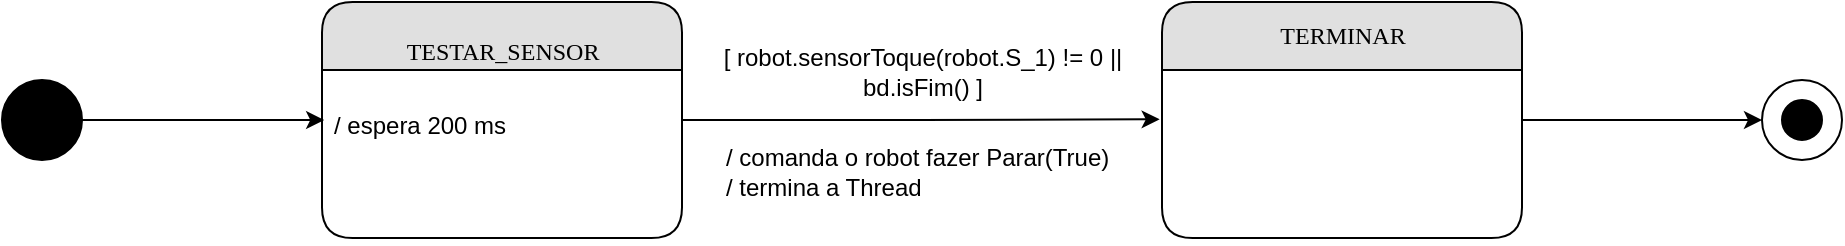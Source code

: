 <mxfile version="12.4.3" type="device" pages="1"><diagram name="Page-1" id="b520641d-4fe3-3701-9064-5fc419738815"><mxGraphModel dx="1005" dy="455" grid="1" gridSize="10" guides="1" tooltips="1" connect="1" arrows="1" fold="1" page="1" pageScale="1" pageWidth="1100" pageHeight="850" background="#ffffff" math="0" shadow="0"><root><mxCell id="0"/><mxCell id="1" parent="0"/><mxCell id="PRu-I2dvQBbN4VgVybK3-8" style="edgeStyle=orthogonalEdgeStyle;rounded=0;orthogonalLoop=1;jettySize=auto;html=1;exitX=1;exitY=0.5;exitDx=0;exitDy=0;entryX=-0.006;entryY=0.294;entryDx=0;entryDy=0;entryPerimeter=0;" edge="1" parent="1" source="21ea969265ad0168-6"><mxGeometry relative="1" as="geometry"><mxPoint x="658.833" y="168.667" as="targetPoint"/></mxGeometry></mxCell><mxCell id="21ea969265ad0168-6" value="&lt;br&gt;TESTAR_SENSOR" style="swimlane;html=1;fontStyle=0;childLayout=stackLayout;horizontal=1;startSize=34;fillColor=#e0e0e0;horizontalStack=0;resizeParent=1;resizeLast=0;collapsible=1;marginBottom=0;swimlaneFillColor=#ffffff;align=center;rounded=1;shadow=0;comic=0;labelBackgroundColor=none;strokeWidth=1;fontFamily=Verdana;fontSize=12" parent="1" vertex="1"><mxGeometry x="240" y="110" width="180" height="118" as="geometry"/></mxCell><mxCell id="PRu-I2dvQBbN4VgVybK3-21" value="&lt;br&gt;/ espera 200 ms" style="text;html=1;strokeColor=none;fillColor=none;spacingLeft=4;spacingRight=4;whiteSpace=wrap;overflow=hidden;rotatable=0;points=[[0,0.5],[1,0.5]];portConstraint=eastwest;" vertex="1" parent="21ea969265ad0168-6"><mxGeometry y="34" width="180" height="84" as="geometry"/></mxCell><mxCell id="PRu-I2dvQBbN4VgVybK3-26" style="edgeStyle=orthogonalEdgeStyle;rounded=0;orthogonalLoop=1;jettySize=auto;html=1;exitX=1;exitY=0.5;exitDx=0;exitDy=0;" edge="1" parent="1" source="PRu-I2dvQBbN4VgVybK3-6" target="PRu-I2dvQBbN4VgVybK3-23"><mxGeometry relative="1" as="geometry"/></mxCell><mxCell id="PRu-I2dvQBbN4VgVybK3-6" value="TERMINAR" style="swimlane;html=1;fontStyle=0;childLayout=stackLayout;horizontal=1;startSize=34;fillColor=#e0e0e0;horizontalStack=0;resizeParent=1;resizeLast=0;collapsible=1;marginBottom=0;swimlaneFillColor=#ffffff;align=center;rounded=1;shadow=0;comic=0;labelBackgroundColor=none;strokeWidth=1;fontFamily=Verdana;fontSize=12" vertex="1" parent="1"><mxGeometry x="660" y="110" width="180" height="118" as="geometry"/></mxCell><mxCell id="PRu-I2dvQBbN4VgVybK3-9" value="[ robot.sensorToque(robot.S_1) != 0 ||&lt;br&gt;bd.isFim() ]" style="text;html=1;align=center;verticalAlign=middle;resizable=0;points=[];;autosize=1;" vertex="1" parent="1"><mxGeometry x="435" y="130" width="210" height="30" as="geometry"/></mxCell><mxCell id="PRu-I2dvQBbN4VgVybK3-13" value="/ comanda o robot fazer Parar(True)&lt;br&gt;/ termina a Thread&amp;nbsp;" style="text;html=1;align=left;verticalAlign=middle;resizable=0;points=[];;autosize=1;" vertex="1" parent="1"><mxGeometry x="440" y="180" width="210" height="30" as="geometry"/></mxCell><mxCell id="PRu-I2dvQBbN4VgVybK3-25" style="edgeStyle=orthogonalEdgeStyle;rounded=0;orthogonalLoop=1;jettySize=auto;html=1;exitX=1;exitY=0.5;exitDx=0;exitDy=0;entryX=0.006;entryY=0.298;entryDx=0;entryDy=0;entryPerimeter=0;" edge="1" parent="1" source="PRu-I2dvQBbN4VgVybK3-22" target="PRu-I2dvQBbN4VgVybK3-21"><mxGeometry relative="1" as="geometry"/></mxCell><mxCell id="PRu-I2dvQBbN4VgVybK3-22" value="" style="ellipse;whiteSpace=wrap;html=1;aspect=fixed;fillColor=#000000;" vertex="1" parent="1"><mxGeometry x="80" y="149" width="40" height="40" as="geometry"/></mxCell><mxCell id="PRu-I2dvQBbN4VgVybK3-23" value="" style="ellipse;whiteSpace=wrap;html=1;aspect=fixed;" vertex="1" parent="1"><mxGeometry x="960" y="149" width="40" height="40" as="geometry"/></mxCell><mxCell id="PRu-I2dvQBbN4VgVybK3-24" value="" style="ellipse;whiteSpace=wrap;html=1;aspect=fixed;fillColor=#000000;" vertex="1" parent="1"><mxGeometry x="970" y="159" width="20" height="20" as="geometry"/></mxCell></root></mxGraphModel></diagram></mxfile>